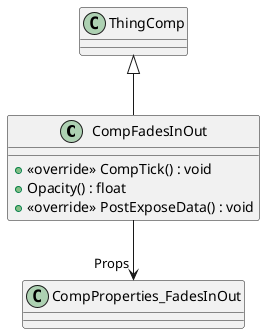 @startuml
class CompFadesInOut {
    + <<override>> CompTick() : void
    + Opacity() : float
    + <<override>> PostExposeData() : void
}
ThingComp <|-- CompFadesInOut
CompFadesInOut --> "Props" CompProperties_FadesInOut
@enduml
